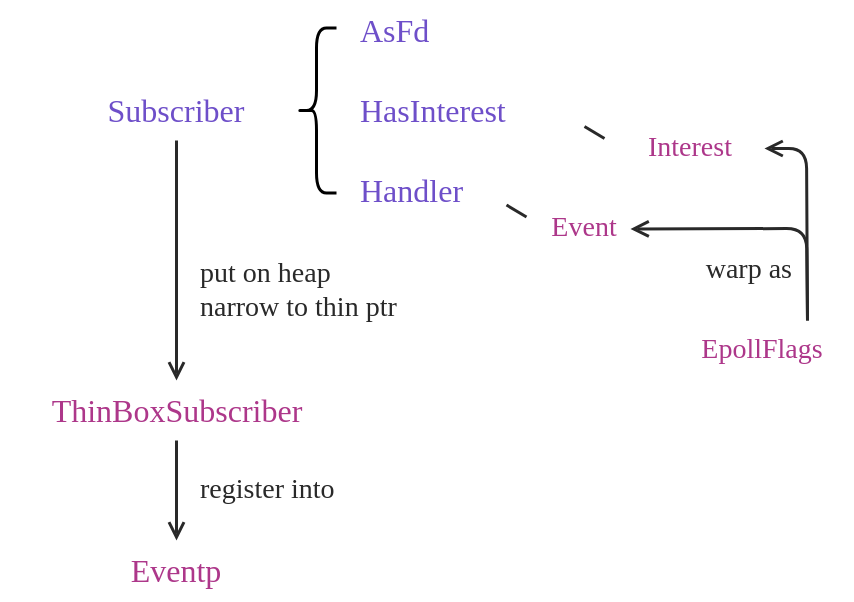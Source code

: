 <mxfile version="28.2.5">
  <diagram name="第 1 页" id="UIN3GO888B8rErfqDr5A">
    <mxGraphModel dx="1010" dy="431" grid="1" gridSize="10" guides="1" tooltips="1" connect="1" arrows="1" fold="1" page="1" pageScale="1" pageWidth="827" pageHeight="1169" math="0" shadow="0">
      <root>
        <mxCell id="0" />
        <mxCell id="1" parent="0" />
        <mxCell id="Plo0tUZFye36NhTZQ-1q-2" value="Subscriber" style="text;html=1;align=center;verticalAlign=middle;whiteSpace=wrap;rounded=0;fontFamily=JetBrains Mono;fontColor=#6E4FC9;fontSize=16;convertToSvg=1;fontSource=https%3A%2F%2Ffonts.googleapis.com%2Fcss%3Ffamily%3DJetBrains%2BMono;" parent="1" vertex="1">
          <mxGeometry x="160" y="80" width="120" height="30" as="geometry" />
        </mxCell>
        <mxCell id="Plo0tUZFye36NhTZQ-1q-3" value="ThinBoxSubscriber" style="text;html=1;align=center;verticalAlign=middle;whiteSpace=wrap;rounded=0;fontFamily=JetBrains Mono;fontColor=#AD378A;fontSize=16;convertToSvg=1;fontSource=https%3A%2F%2Ffonts.googleapis.com%2Fcss%3Ffamily%3DJetBrains%2BMono;" parent="1" vertex="1">
          <mxGeometry x="132.5" y="230" width="175" height="30" as="geometry" />
        </mxCell>
        <mxCell id="Plo0tUZFye36NhTZQ-1q-4" value="Eventp" style="text;html=1;align=center;verticalAlign=middle;whiteSpace=wrap;rounded=0;fontFamily=JetBrains Mono;fontColor=#AD378A;fontSize=16;convertToSvg=1;fontSource=https%3A%2F%2Ffonts.googleapis.com%2Fcss%3Ffamily%3DJetBrains%2BMono;" parent="1" vertex="1">
          <mxGeometry x="160" y="310" width="120" height="30" as="geometry" />
        </mxCell>
        <mxCell id="Plo0tUZFye36NhTZQ-1q-5" value="" style="shape=curlyBracket;whiteSpace=wrap;html=1;rounded=1;labelPosition=left;verticalLabelPosition=middle;align=right;verticalAlign=middle;fontColor=#282829;strokeWidth=1.5;convertToSvg=1;" parent="1" vertex="1">
          <mxGeometry x="280" y="53.75" width="20" height="82.5" as="geometry" />
        </mxCell>
        <mxCell id="Plo0tUZFye36NhTZQ-1q-6" value="AsFd" style="text;html=1;align=left;verticalAlign=middle;whiteSpace=wrap;rounded=0;fontFamily=JetBrains Mono;fontColor=#6E4FC9;fontSize=16;convertToSvg=1;fontSource=https%3A%2F%2Ffonts.googleapis.com%2Fcss%3Ffamily%3DJetBrains%2BMono;" parent="1" vertex="1">
          <mxGeometry x="310" y="40" width="120" height="30" as="geometry" />
        </mxCell>
        <mxCell id="Plo0tUZFye36NhTZQ-1q-7" value="HasInterest" style="text;html=1;align=left;verticalAlign=middle;whiteSpace=wrap;rounded=0;fontFamily=JetBrains Mono;fontColor=#6E4FC9;fontSize=16;convertToSvg=1;fontSource=https%3A%2F%2Ffonts.googleapis.com%2Fcss%3Ffamily%3DJetBrains%2BMono;" parent="1" vertex="1">
          <mxGeometry x="310" y="80" width="120" height="30" as="geometry" />
        </mxCell>
        <mxCell id="Plo0tUZFye36NhTZQ-1q-8" value="Handler" style="text;html=1;align=left;verticalAlign=middle;whiteSpace=wrap;rounded=0;fontFamily=JetBrains Mono;fontColor=#6E4FC9;fontSize=16;convertToSvg=1;fontSource=https%3A%2F%2Ffonts.googleapis.com%2Fcss%3Ffamily%3DJetBrains%2BMono;" parent="1" vertex="1">
          <mxGeometry x="310" y="120" width="120" height="30" as="geometry" />
        </mxCell>
        <mxCell id="Plo0tUZFye36NhTZQ-1q-9" value="" style="endArrow=open;html=1;rounded=0;fontColor=#292929;strokeColor=#292929;strokeWidth=1.5;endFill=0;exitX=0.5;exitY=1;exitDx=0;exitDy=0;entryX=0.5;entryY=0;entryDx=0;entryDy=0;convertToSvg=1;" parent="1" source="Plo0tUZFye36NhTZQ-1q-2" target="Plo0tUZFye36NhTZQ-1q-3" edge="1">
          <mxGeometry width="50" height="50" relative="1" as="geometry">
            <mxPoint x="450" y="210" as="sourcePoint" />
            <mxPoint x="500" y="160" as="targetPoint" />
          </mxGeometry>
        </mxCell>
        <mxCell id="Plo0tUZFye36NhTZQ-1q-10" value="put on heap&lt;div&gt;narrow to thin ptr&lt;/div&gt;" style="text;html=1;align=left;verticalAlign=middle;whiteSpace=wrap;rounded=0;fontSize=14;fontColor=#292929;fontFamily=Nunito;fontStyle=0;convertToSvg=1;fontSource=https%3A%2F%2Ffonts.googleapis.com%2Fcss%3Ffamily%3DNunito;" parent="1" vertex="1">
          <mxGeometry x="230" y="170" width="160" height="30" as="geometry" />
        </mxCell>
        <mxCell id="Plo0tUZFye36NhTZQ-1q-11" value="" style="endArrow=open;html=1;rounded=0;fontColor=#292929;strokeColor=#292929;strokeWidth=1.5;endFill=0;exitX=0.5;exitY=1;exitDx=0;exitDy=0;entryX=0.5;entryY=0;entryDx=0;entryDy=0;convertToSvg=1;" parent="1" source="Plo0tUZFye36NhTZQ-1q-3" target="Plo0tUZFye36NhTZQ-1q-4" edge="1">
          <mxGeometry width="50" height="50" relative="1" as="geometry">
            <mxPoint x="230" y="120" as="sourcePoint" />
            <mxPoint x="230" y="250" as="targetPoint" />
          </mxGeometry>
        </mxCell>
        <mxCell id="Plo0tUZFye36NhTZQ-1q-12" value="register into" style="text;html=1;align=left;verticalAlign=middle;whiteSpace=wrap;rounded=0;fontSize=14;fontColor=#292929;fontFamily=Nunito;fontStyle=0;convertToSvg=1;fontSource=https%3A%2F%2Ffonts.googleapis.com%2Fcss%3Ffamily%3DNunito;" parent="1" vertex="1">
          <mxGeometry x="230" y="270" width="160" height="30" as="geometry" />
        </mxCell>
        <mxCell id="Plo0tUZFye36NhTZQ-1q-15" value="" style="endArrow=none;html=1;rounded=0;fontColor=#292929;strokeColor=#292929;strokeWidth=1.5;endFill=0;exitX=0.5;exitY=1;exitDx=0;exitDy=0;startFill=0;convertToSvg=1;" parent="1" edge="1">
          <mxGeometry width="50" height="50" relative="1" as="geometry">
            <mxPoint x="424" y="103" as="sourcePoint" />
            <mxPoint x="434" y="109" as="targetPoint" />
          </mxGeometry>
        </mxCell>
        <mxCell id="Plo0tUZFye36NhTZQ-1q-17" value="" style="endArrow=none;html=1;rounded=0;fontColor=#292929;strokeColor=#292929;strokeWidth=1.5;endFill=0;exitX=0.5;exitY=1;exitDx=0;exitDy=0;startFill=0;convertToSvg=1;" parent="1" edge="1">
          <mxGeometry width="50" height="50" relative="1" as="geometry">
            <mxPoint x="385" y="142.25" as="sourcePoint" />
            <mxPoint x="395" y="148.25" as="targetPoint" />
          </mxGeometry>
        </mxCell>
        <mxCell id="Plo0tUZFye36NhTZQ-1q-18" value="Interest" style="text;html=1;align=center;verticalAlign=middle;whiteSpace=wrap;rounded=0;fontFamily=JetBrains Mono;fontColor=#AD378A;fontSize=14;convertToSvg=1;fontSource=https%3A%2F%2Ffonts.googleapis.com%2Fcss%3Ffamily%3DJetBrains%2BMono;" parent="1" vertex="1">
          <mxGeometry x="440" y="99" width="74" height="30" as="geometry" />
        </mxCell>
        <mxCell id="Plo0tUZFye36NhTZQ-1q-19" value="Event" style="text;html=1;align=center;verticalAlign=middle;whiteSpace=wrap;rounded=0;fontFamily=JetBrains Mono;fontColor=#AD378A;fontSize=14;convertToSvg=1;fontSource=https%3A%2F%2Ffonts.googleapis.com%2Fcss%3Ffamily%3DJetBrains%2BMono;" parent="1" vertex="1">
          <mxGeometry x="401" y="139.25" width="46" height="30" as="geometry" />
        </mxCell>
        <mxCell id="Plo0tUZFye36NhTZQ-1q-23" value="" style="endArrow=open;html=1;rounded=1;fontColor=#292929;strokeColor=#292929;strokeWidth=1.5;endFill=0;exitX=0.75;exitY=0;exitDx=0;exitDy=0;curved=0;entryX=1;entryY=0.5;entryDx=0;entryDy=0;convertToSvg=1;" parent="1" source="Plo0tUZFye36NhTZQ-1q-24" target="Plo0tUZFye36NhTZQ-1q-18" edge="1">
          <mxGeometry width="50" height="50" relative="1" as="geometry">
            <mxPoint x="530" y="70" as="sourcePoint" />
            <mxPoint x="550" y="90" as="targetPoint" />
            <Array as="points">
              <mxPoint x="535" y="114" />
            </Array>
          </mxGeometry>
        </mxCell>
        <mxCell id="Plo0tUZFye36NhTZQ-1q-24" value="EpollFlags" style="text;html=1;align=center;verticalAlign=middle;whiteSpace=wrap;rounded=0;fontFamily=JetBrains Mono;fontColor=#AD378A;fontSize=14;convertToSvg=1;fontSource=https%3A%2F%2Ffonts.googleapis.com%2Fcss%3Ffamily%3DJetBrains%2BMono;" parent="1" vertex="1">
          <mxGeometry x="468" y="200" width="90" height="30" as="geometry" />
        </mxCell>
        <mxCell id="Plo0tUZFye36NhTZQ-1q-26" value="warp as" style="text;html=1;align=right;verticalAlign=middle;whiteSpace=wrap;rounded=0;fontSize=14;fontColor=#292929;fontFamily=Nunito;fontStyle=0;convertToSvg=1;fontSource=https%3A%2F%2Ffonts.googleapis.com%2Fcss%3Ffamily%3DNunito;" parent="1" vertex="1">
          <mxGeometry x="460" y="160" width="70" height="30" as="geometry" />
        </mxCell>
        <mxCell id="Plo0tUZFye36NhTZQ-1q-27" value="" style="endArrow=open;html=1;rounded=1;fontColor=#292929;strokeColor=#292929;strokeWidth=1.5;endFill=0;exitX=0.75;exitY=0;exitDx=0;exitDy=0;curved=0;entryX=1;entryY=0.5;entryDx=0;entryDy=0;convertToSvg=1;" parent="1" source="Plo0tUZFye36NhTZQ-1q-24" target="Plo0tUZFye36NhTZQ-1q-19" edge="1">
          <mxGeometry width="50" height="50" relative="1" as="geometry">
            <mxPoint x="545" y="230" as="sourcePoint" />
            <mxPoint x="524" y="124" as="targetPoint" />
            <Array as="points">
              <mxPoint x="535" y="154" />
            </Array>
          </mxGeometry>
        </mxCell>
      </root>
    </mxGraphModel>
  </diagram>
</mxfile>
